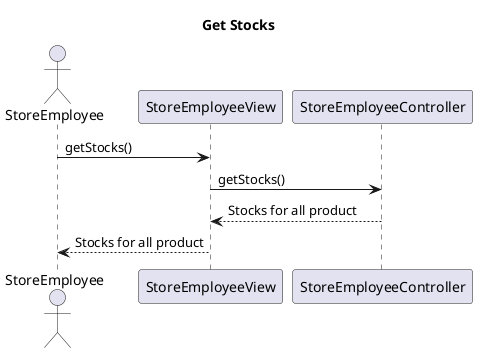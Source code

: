 @startuml get-stocks
title Get Stocks
actor StoreEmployee

StoreEmployee -> StoreEmployeeView : getStocks()
StoreEmployeeView -> StoreEmployeeController : getStocks()
StoreEmployeeController --> StoreEmployeeView : Stocks for all product
StoreEmployeeView --> StoreEmployee : Stocks for all product
@enduml